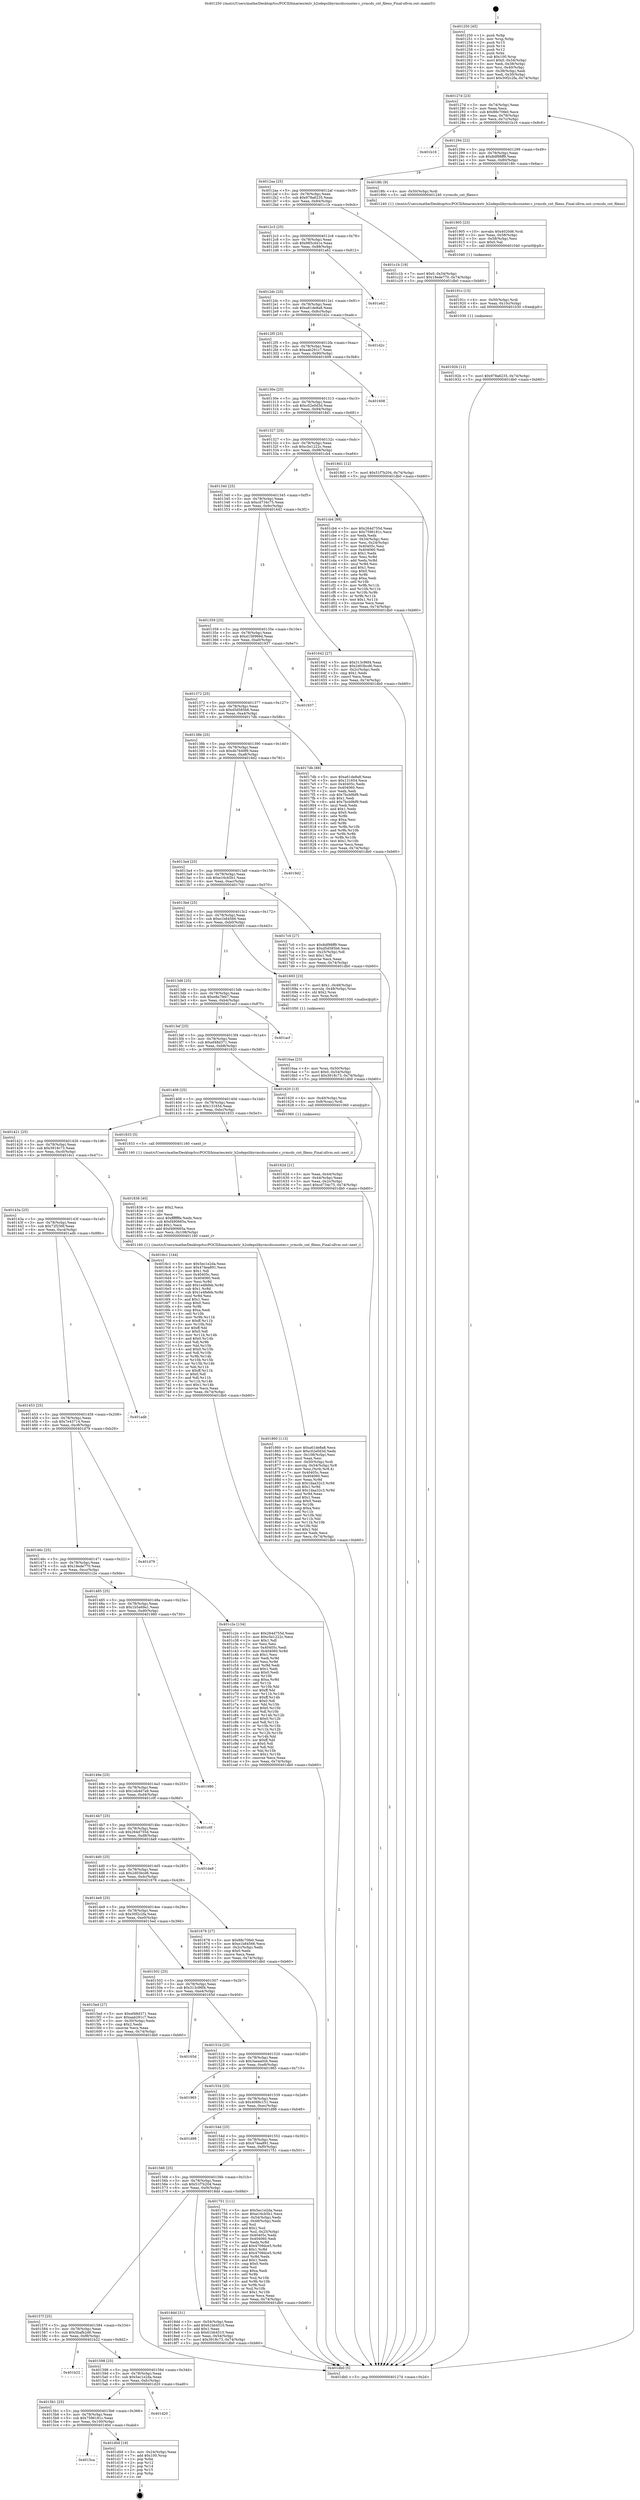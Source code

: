 digraph "0x401250" {
  label = "0x401250 (/mnt/c/Users/mathe/Desktop/tcc/POCII/binaries/extr_h2odepslibyrmcdscounter.c_yrmcds_cnt_fileno_Final-ollvm.out::main(0))"
  labelloc = "t"
  node[shape=record]

  Entry [label="",width=0.3,height=0.3,shape=circle,fillcolor=black,style=filled]
  "0x40127d" [label="{
     0x40127d [23]\l
     | [instrs]\l
     &nbsp;&nbsp;0x40127d \<+3\>: mov -0x74(%rbp),%eax\l
     &nbsp;&nbsp;0x401280 \<+2\>: mov %eax,%ecx\l
     &nbsp;&nbsp;0x401282 \<+6\>: sub $0x88c70fe0,%ecx\l
     &nbsp;&nbsp;0x401288 \<+3\>: mov %eax,-0x78(%rbp)\l
     &nbsp;&nbsp;0x40128b \<+3\>: mov %ecx,-0x7c(%rbp)\l
     &nbsp;&nbsp;0x40128e \<+6\>: je 0000000000401b16 \<main+0x8c6\>\l
  }"]
  "0x401b16" [label="{
     0x401b16\l
  }", style=dashed]
  "0x401294" [label="{
     0x401294 [22]\l
     | [instrs]\l
     &nbsp;&nbsp;0x401294 \<+5\>: jmp 0000000000401299 \<main+0x49\>\l
     &nbsp;&nbsp;0x401299 \<+3\>: mov -0x78(%rbp),%eax\l
     &nbsp;&nbsp;0x40129c \<+5\>: sub $0x8df98ff9,%eax\l
     &nbsp;&nbsp;0x4012a1 \<+3\>: mov %eax,-0x80(%rbp)\l
     &nbsp;&nbsp;0x4012a4 \<+6\>: je 00000000004018fc \<main+0x6ac\>\l
  }"]
  Exit [label="",width=0.3,height=0.3,shape=circle,fillcolor=black,style=filled,peripheries=2]
  "0x4018fc" [label="{
     0x4018fc [9]\l
     | [instrs]\l
     &nbsp;&nbsp;0x4018fc \<+4\>: mov -0x50(%rbp),%rdi\l
     &nbsp;&nbsp;0x401900 \<+5\>: call 0000000000401240 \<yrmcds_cnt_fileno\>\l
     | [calls]\l
     &nbsp;&nbsp;0x401240 \{1\} (/mnt/c/Users/mathe/Desktop/tcc/POCII/binaries/extr_h2odepslibyrmcdscounter.c_yrmcds_cnt_fileno_Final-ollvm.out::yrmcds_cnt_fileno)\l
  }"]
  "0x4012aa" [label="{
     0x4012aa [25]\l
     | [instrs]\l
     &nbsp;&nbsp;0x4012aa \<+5\>: jmp 00000000004012af \<main+0x5f\>\l
     &nbsp;&nbsp;0x4012af \<+3\>: mov -0x78(%rbp),%eax\l
     &nbsp;&nbsp;0x4012b2 \<+5\>: sub $0x978a6235,%eax\l
     &nbsp;&nbsp;0x4012b7 \<+6\>: mov %eax,-0x84(%rbp)\l
     &nbsp;&nbsp;0x4012bd \<+6\>: je 0000000000401c1b \<main+0x9cb\>\l
  }"]
  "0x4015ca" [label="{
     0x4015ca\l
  }", style=dashed]
  "0x401c1b" [label="{
     0x401c1b [19]\l
     | [instrs]\l
     &nbsp;&nbsp;0x401c1b \<+7\>: movl $0x0,-0x34(%rbp)\l
     &nbsp;&nbsp;0x401c22 \<+7\>: movl $0x18ede770,-0x74(%rbp)\l
     &nbsp;&nbsp;0x401c29 \<+5\>: jmp 0000000000401db0 \<main+0xb60\>\l
  }"]
  "0x4012c3" [label="{
     0x4012c3 [25]\l
     | [instrs]\l
     &nbsp;&nbsp;0x4012c3 \<+5\>: jmp 00000000004012c8 \<main+0x78\>\l
     &nbsp;&nbsp;0x4012c8 \<+3\>: mov -0x78(%rbp),%eax\l
     &nbsp;&nbsp;0x4012cb \<+5\>: sub $0x985cd41e,%eax\l
     &nbsp;&nbsp;0x4012d0 \<+6\>: mov %eax,-0x88(%rbp)\l
     &nbsp;&nbsp;0x4012d6 \<+6\>: je 0000000000401a62 \<main+0x812\>\l
  }"]
  "0x401d0d" [label="{
     0x401d0d [19]\l
     | [instrs]\l
     &nbsp;&nbsp;0x401d0d \<+3\>: mov -0x24(%rbp),%eax\l
     &nbsp;&nbsp;0x401d10 \<+7\>: add $0x100,%rsp\l
     &nbsp;&nbsp;0x401d17 \<+1\>: pop %rbx\l
     &nbsp;&nbsp;0x401d18 \<+2\>: pop %r12\l
     &nbsp;&nbsp;0x401d1a \<+2\>: pop %r14\l
     &nbsp;&nbsp;0x401d1c \<+2\>: pop %r15\l
     &nbsp;&nbsp;0x401d1e \<+1\>: pop %rbp\l
     &nbsp;&nbsp;0x401d1f \<+1\>: ret\l
  }"]
  "0x401a62" [label="{
     0x401a62\l
  }", style=dashed]
  "0x4012dc" [label="{
     0x4012dc [25]\l
     | [instrs]\l
     &nbsp;&nbsp;0x4012dc \<+5\>: jmp 00000000004012e1 \<main+0x91\>\l
     &nbsp;&nbsp;0x4012e1 \<+3\>: mov -0x78(%rbp),%eax\l
     &nbsp;&nbsp;0x4012e4 \<+5\>: sub $0xa61de8a8,%eax\l
     &nbsp;&nbsp;0x4012e9 \<+6\>: mov %eax,-0x8c(%rbp)\l
     &nbsp;&nbsp;0x4012ef \<+6\>: je 0000000000401d2c \<main+0xadc\>\l
  }"]
  "0x4015b1" [label="{
     0x4015b1 [25]\l
     | [instrs]\l
     &nbsp;&nbsp;0x4015b1 \<+5\>: jmp 00000000004015b6 \<main+0x366\>\l
     &nbsp;&nbsp;0x4015b6 \<+3\>: mov -0x78(%rbp),%eax\l
     &nbsp;&nbsp;0x4015b9 \<+5\>: sub $0x7596181c,%eax\l
     &nbsp;&nbsp;0x4015be \<+6\>: mov %eax,-0x100(%rbp)\l
     &nbsp;&nbsp;0x4015c4 \<+6\>: je 0000000000401d0d \<main+0xabd\>\l
  }"]
  "0x401d2c" [label="{
     0x401d2c\l
  }", style=dashed]
  "0x4012f5" [label="{
     0x4012f5 [25]\l
     | [instrs]\l
     &nbsp;&nbsp;0x4012f5 \<+5\>: jmp 00000000004012fa \<main+0xaa\>\l
     &nbsp;&nbsp;0x4012fa \<+3\>: mov -0x78(%rbp),%eax\l
     &nbsp;&nbsp;0x4012fd \<+5\>: sub $0xaab291c7,%eax\l
     &nbsp;&nbsp;0x401302 \<+6\>: mov %eax,-0x90(%rbp)\l
     &nbsp;&nbsp;0x401308 \<+6\>: je 0000000000401608 \<main+0x3b8\>\l
  }"]
  "0x401d20" [label="{
     0x401d20\l
  }", style=dashed]
  "0x401608" [label="{
     0x401608\l
  }", style=dashed]
  "0x40130e" [label="{
     0x40130e [25]\l
     | [instrs]\l
     &nbsp;&nbsp;0x40130e \<+5\>: jmp 0000000000401313 \<main+0xc3\>\l
     &nbsp;&nbsp;0x401313 \<+3\>: mov -0x78(%rbp),%eax\l
     &nbsp;&nbsp;0x401316 \<+5\>: sub $0xc02e0d3d,%eax\l
     &nbsp;&nbsp;0x40131b \<+6\>: mov %eax,-0x94(%rbp)\l
     &nbsp;&nbsp;0x401321 \<+6\>: je 00000000004018d1 \<main+0x681\>\l
  }"]
  "0x401598" [label="{
     0x401598 [25]\l
     | [instrs]\l
     &nbsp;&nbsp;0x401598 \<+5\>: jmp 000000000040159d \<main+0x34d\>\l
     &nbsp;&nbsp;0x40159d \<+3\>: mov -0x78(%rbp),%eax\l
     &nbsp;&nbsp;0x4015a0 \<+5\>: sub $0x5ec1e2da,%eax\l
     &nbsp;&nbsp;0x4015a5 \<+6\>: mov %eax,-0xfc(%rbp)\l
     &nbsp;&nbsp;0x4015ab \<+6\>: je 0000000000401d20 \<main+0xad0\>\l
  }"]
  "0x4018d1" [label="{
     0x4018d1 [12]\l
     | [instrs]\l
     &nbsp;&nbsp;0x4018d1 \<+7\>: movl $0x51f7b204,-0x74(%rbp)\l
     &nbsp;&nbsp;0x4018d8 \<+5\>: jmp 0000000000401db0 \<main+0xb60\>\l
  }"]
  "0x401327" [label="{
     0x401327 [25]\l
     | [instrs]\l
     &nbsp;&nbsp;0x401327 \<+5\>: jmp 000000000040132c \<main+0xdc\>\l
     &nbsp;&nbsp;0x40132c \<+3\>: mov -0x78(%rbp),%eax\l
     &nbsp;&nbsp;0x40132f \<+5\>: sub $0xc5e1222c,%eax\l
     &nbsp;&nbsp;0x401334 \<+6\>: mov %eax,-0x98(%rbp)\l
     &nbsp;&nbsp;0x40133a \<+6\>: je 0000000000401cb4 \<main+0xa64\>\l
  }"]
  "0x401b22" [label="{
     0x401b22\l
  }", style=dashed]
  "0x401cb4" [label="{
     0x401cb4 [89]\l
     | [instrs]\l
     &nbsp;&nbsp;0x401cb4 \<+5\>: mov $0x264d755d,%eax\l
     &nbsp;&nbsp;0x401cb9 \<+5\>: mov $0x7596181c,%ecx\l
     &nbsp;&nbsp;0x401cbe \<+2\>: xor %edx,%edx\l
     &nbsp;&nbsp;0x401cc0 \<+3\>: mov -0x34(%rbp),%esi\l
     &nbsp;&nbsp;0x401cc3 \<+3\>: mov %esi,-0x24(%rbp)\l
     &nbsp;&nbsp;0x401cc6 \<+7\>: mov 0x40405c,%esi\l
     &nbsp;&nbsp;0x401ccd \<+7\>: mov 0x404060,%edi\l
     &nbsp;&nbsp;0x401cd4 \<+3\>: sub $0x1,%edx\l
     &nbsp;&nbsp;0x401cd7 \<+3\>: mov %esi,%r8d\l
     &nbsp;&nbsp;0x401cda \<+3\>: add %edx,%r8d\l
     &nbsp;&nbsp;0x401cdd \<+4\>: imul %r8d,%esi\l
     &nbsp;&nbsp;0x401ce1 \<+3\>: and $0x1,%esi\l
     &nbsp;&nbsp;0x401ce4 \<+3\>: cmp $0x0,%esi\l
     &nbsp;&nbsp;0x401ce7 \<+4\>: sete %r9b\l
     &nbsp;&nbsp;0x401ceb \<+3\>: cmp $0xa,%edi\l
     &nbsp;&nbsp;0x401cee \<+4\>: setl %r10b\l
     &nbsp;&nbsp;0x401cf2 \<+3\>: mov %r9b,%r11b\l
     &nbsp;&nbsp;0x401cf5 \<+3\>: and %r10b,%r11b\l
     &nbsp;&nbsp;0x401cf8 \<+3\>: xor %r10b,%r9b\l
     &nbsp;&nbsp;0x401cfb \<+3\>: or %r9b,%r11b\l
     &nbsp;&nbsp;0x401cfe \<+4\>: test $0x1,%r11b\l
     &nbsp;&nbsp;0x401d02 \<+3\>: cmovne %ecx,%eax\l
     &nbsp;&nbsp;0x401d05 \<+3\>: mov %eax,-0x74(%rbp)\l
     &nbsp;&nbsp;0x401d08 \<+5\>: jmp 0000000000401db0 \<main+0xb60\>\l
  }"]
  "0x401340" [label="{
     0x401340 [25]\l
     | [instrs]\l
     &nbsp;&nbsp;0x401340 \<+5\>: jmp 0000000000401345 \<main+0xf5\>\l
     &nbsp;&nbsp;0x401345 \<+3\>: mov -0x78(%rbp),%eax\l
     &nbsp;&nbsp;0x401348 \<+5\>: sub $0xcd734c75,%eax\l
     &nbsp;&nbsp;0x40134d \<+6\>: mov %eax,-0x9c(%rbp)\l
     &nbsp;&nbsp;0x401353 \<+6\>: je 0000000000401642 \<main+0x3f2\>\l
  }"]
  "0x40192b" [label="{
     0x40192b [12]\l
     | [instrs]\l
     &nbsp;&nbsp;0x40192b \<+7\>: movl $0x978a6235,-0x74(%rbp)\l
     &nbsp;&nbsp;0x401932 \<+5\>: jmp 0000000000401db0 \<main+0xb60\>\l
  }"]
  "0x401642" [label="{
     0x401642 [27]\l
     | [instrs]\l
     &nbsp;&nbsp;0x401642 \<+5\>: mov $0x313c96f4,%eax\l
     &nbsp;&nbsp;0x401647 \<+5\>: mov $0x2d03bcd6,%ecx\l
     &nbsp;&nbsp;0x40164c \<+3\>: mov -0x2c(%rbp),%edx\l
     &nbsp;&nbsp;0x40164f \<+3\>: cmp $0x1,%edx\l
     &nbsp;&nbsp;0x401652 \<+3\>: cmovl %ecx,%eax\l
     &nbsp;&nbsp;0x401655 \<+3\>: mov %eax,-0x74(%rbp)\l
     &nbsp;&nbsp;0x401658 \<+5\>: jmp 0000000000401db0 \<main+0xb60\>\l
  }"]
  "0x401359" [label="{
     0x401359 [25]\l
     | [instrs]\l
     &nbsp;&nbsp;0x401359 \<+5\>: jmp 000000000040135e \<main+0x10e\>\l
     &nbsp;&nbsp;0x40135e \<+3\>: mov -0x78(%rbp),%eax\l
     &nbsp;&nbsp;0x401361 \<+5\>: sub $0xd156966d,%eax\l
     &nbsp;&nbsp;0x401366 \<+6\>: mov %eax,-0xa0(%rbp)\l
     &nbsp;&nbsp;0x40136c \<+6\>: je 0000000000401937 \<main+0x6e7\>\l
  }"]
  "0x40191c" [label="{
     0x40191c [15]\l
     | [instrs]\l
     &nbsp;&nbsp;0x40191c \<+4\>: mov -0x50(%rbp),%rdi\l
     &nbsp;&nbsp;0x401920 \<+6\>: mov %eax,-0x10c(%rbp)\l
     &nbsp;&nbsp;0x401926 \<+5\>: call 0000000000401030 \<free@plt\>\l
     | [calls]\l
     &nbsp;&nbsp;0x401030 \{1\} (unknown)\l
  }"]
  "0x401937" [label="{
     0x401937\l
  }", style=dashed]
  "0x401372" [label="{
     0x401372 [25]\l
     | [instrs]\l
     &nbsp;&nbsp;0x401372 \<+5\>: jmp 0000000000401377 \<main+0x127\>\l
     &nbsp;&nbsp;0x401377 \<+3\>: mov -0x78(%rbp),%eax\l
     &nbsp;&nbsp;0x40137a \<+5\>: sub $0xd5d585b6,%eax\l
     &nbsp;&nbsp;0x40137f \<+6\>: mov %eax,-0xa4(%rbp)\l
     &nbsp;&nbsp;0x401385 \<+6\>: je 00000000004017db \<main+0x58b\>\l
  }"]
  "0x401905" [label="{
     0x401905 [23]\l
     | [instrs]\l
     &nbsp;&nbsp;0x401905 \<+10\>: movabs $0x4020d6,%rdi\l
     &nbsp;&nbsp;0x40190f \<+3\>: mov %eax,-0x58(%rbp)\l
     &nbsp;&nbsp;0x401912 \<+3\>: mov -0x58(%rbp),%esi\l
     &nbsp;&nbsp;0x401915 \<+2\>: mov $0x0,%al\l
     &nbsp;&nbsp;0x401917 \<+5\>: call 0000000000401040 \<printf@plt\>\l
     | [calls]\l
     &nbsp;&nbsp;0x401040 \{1\} (unknown)\l
  }"]
  "0x4017db" [label="{
     0x4017db [88]\l
     | [instrs]\l
     &nbsp;&nbsp;0x4017db \<+5\>: mov $0xa61de8a8,%eax\l
     &nbsp;&nbsp;0x4017e0 \<+5\>: mov $0x131654,%ecx\l
     &nbsp;&nbsp;0x4017e5 \<+7\>: mov 0x40405c,%edx\l
     &nbsp;&nbsp;0x4017ec \<+7\>: mov 0x404060,%esi\l
     &nbsp;&nbsp;0x4017f3 \<+2\>: mov %edx,%edi\l
     &nbsp;&nbsp;0x4017f5 \<+6\>: sub $0x7bcb9bf9,%edi\l
     &nbsp;&nbsp;0x4017fb \<+3\>: sub $0x1,%edi\l
     &nbsp;&nbsp;0x4017fe \<+6\>: add $0x7bcb9bf9,%edi\l
     &nbsp;&nbsp;0x401804 \<+3\>: imul %edi,%edx\l
     &nbsp;&nbsp;0x401807 \<+3\>: and $0x1,%edx\l
     &nbsp;&nbsp;0x40180a \<+3\>: cmp $0x0,%edx\l
     &nbsp;&nbsp;0x40180d \<+4\>: sete %r8b\l
     &nbsp;&nbsp;0x401811 \<+3\>: cmp $0xa,%esi\l
     &nbsp;&nbsp;0x401814 \<+4\>: setl %r9b\l
     &nbsp;&nbsp;0x401818 \<+3\>: mov %r8b,%r10b\l
     &nbsp;&nbsp;0x40181b \<+3\>: and %r9b,%r10b\l
     &nbsp;&nbsp;0x40181e \<+3\>: xor %r9b,%r8b\l
     &nbsp;&nbsp;0x401821 \<+3\>: or %r8b,%r10b\l
     &nbsp;&nbsp;0x401824 \<+4\>: test $0x1,%r10b\l
     &nbsp;&nbsp;0x401828 \<+3\>: cmovne %ecx,%eax\l
     &nbsp;&nbsp;0x40182b \<+3\>: mov %eax,-0x74(%rbp)\l
     &nbsp;&nbsp;0x40182e \<+5\>: jmp 0000000000401db0 \<main+0xb60\>\l
  }"]
  "0x40138b" [label="{
     0x40138b [25]\l
     | [instrs]\l
     &nbsp;&nbsp;0x40138b \<+5\>: jmp 0000000000401390 \<main+0x140\>\l
     &nbsp;&nbsp;0x401390 \<+3\>: mov -0x78(%rbp),%eax\l
     &nbsp;&nbsp;0x401393 \<+5\>: sub $0xdb7649f9,%eax\l
     &nbsp;&nbsp;0x401398 \<+6\>: mov %eax,-0xa8(%rbp)\l
     &nbsp;&nbsp;0x40139e \<+6\>: je 00000000004019d2 \<main+0x782\>\l
  }"]
  "0x40157f" [label="{
     0x40157f [25]\l
     | [instrs]\l
     &nbsp;&nbsp;0x40157f \<+5\>: jmp 0000000000401584 \<main+0x334\>\l
     &nbsp;&nbsp;0x401584 \<+3\>: mov -0x78(%rbp),%eax\l
     &nbsp;&nbsp;0x401587 \<+5\>: sub $0x5bafb2d6,%eax\l
     &nbsp;&nbsp;0x40158c \<+6\>: mov %eax,-0xf8(%rbp)\l
     &nbsp;&nbsp;0x401592 \<+6\>: je 0000000000401b22 \<main+0x8d2\>\l
  }"]
  "0x4019d2" [label="{
     0x4019d2\l
  }", style=dashed]
  "0x4013a4" [label="{
     0x4013a4 [25]\l
     | [instrs]\l
     &nbsp;&nbsp;0x4013a4 \<+5\>: jmp 00000000004013a9 \<main+0x159\>\l
     &nbsp;&nbsp;0x4013a9 \<+3\>: mov -0x78(%rbp),%eax\l
     &nbsp;&nbsp;0x4013ac \<+5\>: sub $0xe16cb5b1,%eax\l
     &nbsp;&nbsp;0x4013b1 \<+6\>: mov %eax,-0xac(%rbp)\l
     &nbsp;&nbsp;0x4013b7 \<+6\>: je 00000000004017c0 \<main+0x570\>\l
  }"]
  "0x4018dd" [label="{
     0x4018dd [31]\l
     | [instrs]\l
     &nbsp;&nbsp;0x4018dd \<+3\>: mov -0x54(%rbp),%eax\l
     &nbsp;&nbsp;0x4018e0 \<+5\>: add $0x61bb4510,%eax\l
     &nbsp;&nbsp;0x4018e5 \<+3\>: add $0x1,%eax\l
     &nbsp;&nbsp;0x4018e8 \<+5\>: sub $0x61bb4510,%eax\l
     &nbsp;&nbsp;0x4018ed \<+3\>: mov %eax,-0x54(%rbp)\l
     &nbsp;&nbsp;0x4018f0 \<+7\>: movl $0x3918c73,-0x74(%rbp)\l
     &nbsp;&nbsp;0x4018f7 \<+5\>: jmp 0000000000401db0 \<main+0xb60\>\l
  }"]
  "0x4017c0" [label="{
     0x4017c0 [27]\l
     | [instrs]\l
     &nbsp;&nbsp;0x4017c0 \<+5\>: mov $0x8df98ff9,%eax\l
     &nbsp;&nbsp;0x4017c5 \<+5\>: mov $0xd5d585b6,%ecx\l
     &nbsp;&nbsp;0x4017ca \<+3\>: mov -0x25(%rbp),%dl\l
     &nbsp;&nbsp;0x4017cd \<+3\>: test $0x1,%dl\l
     &nbsp;&nbsp;0x4017d0 \<+3\>: cmovne %ecx,%eax\l
     &nbsp;&nbsp;0x4017d3 \<+3\>: mov %eax,-0x74(%rbp)\l
     &nbsp;&nbsp;0x4017d6 \<+5\>: jmp 0000000000401db0 \<main+0xb60\>\l
  }"]
  "0x4013bd" [label="{
     0x4013bd [25]\l
     | [instrs]\l
     &nbsp;&nbsp;0x4013bd \<+5\>: jmp 00000000004013c2 \<main+0x172\>\l
     &nbsp;&nbsp;0x4013c2 \<+3\>: mov -0x78(%rbp),%eax\l
     &nbsp;&nbsp;0x4013c5 \<+5\>: sub $0xe1b84566,%eax\l
     &nbsp;&nbsp;0x4013ca \<+6\>: mov %eax,-0xb0(%rbp)\l
     &nbsp;&nbsp;0x4013d0 \<+6\>: je 0000000000401693 \<main+0x443\>\l
  }"]
  "0x401860" [label="{
     0x401860 [113]\l
     | [instrs]\l
     &nbsp;&nbsp;0x401860 \<+5\>: mov $0xa61de8a8,%ecx\l
     &nbsp;&nbsp;0x401865 \<+5\>: mov $0xc02e0d3d,%edx\l
     &nbsp;&nbsp;0x40186a \<+6\>: mov -0x108(%rbp),%esi\l
     &nbsp;&nbsp;0x401870 \<+3\>: imul %eax,%esi\l
     &nbsp;&nbsp;0x401873 \<+4\>: mov -0x50(%rbp),%rdi\l
     &nbsp;&nbsp;0x401877 \<+4\>: movslq -0x54(%rbp),%r8\l
     &nbsp;&nbsp;0x40187b \<+4\>: mov %esi,(%rdi,%r8,4)\l
     &nbsp;&nbsp;0x40187f \<+7\>: mov 0x40405c,%eax\l
     &nbsp;&nbsp;0x401886 \<+7\>: mov 0x404060,%esi\l
     &nbsp;&nbsp;0x40188d \<+3\>: mov %eax,%r9d\l
     &nbsp;&nbsp;0x401890 \<+7\>: sub $0x1daa32c3,%r9d\l
     &nbsp;&nbsp;0x401897 \<+4\>: sub $0x1,%r9d\l
     &nbsp;&nbsp;0x40189b \<+7\>: add $0x1daa32c3,%r9d\l
     &nbsp;&nbsp;0x4018a2 \<+4\>: imul %r9d,%eax\l
     &nbsp;&nbsp;0x4018a6 \<+3\>: and $0x1,%eax\l
     &nbsp;&nbsp;0x4018a9 \<+3\>: cmp $0x0,%eax\l
     &nbsp;&nbsp;0x4018ac \<+4\>: sete %r10b\l
     &nbsp;&nbsp;0x4018b0 \<+3\>: cmp $0xa,%esi\l
     &nbsp;&nbsp;0x4018b3 \<+4\>: setl %r11b\l
     &nbsp;&nbsp;0x4018b7 \<+3\>: mov %r10b,%bl\l
     &nbsp;&nbsp;0x4018ba \<+3\>: and %r11b,%bl\l
     &nbsp;&nbsp;0x4018bd \<+3\>: xor %r11b,%r10b\l
     &nbsp;&nbsp;0x4018c0 \<+3\>: or %r10b,%bl\l
     &nbsp;&nbsp;0x4018c3 \<+3\>: test $0x1,%bl\l
     &nbsp;&nbsp;0x4018c6 \<+3\>: cmovne %edx,%ecx\l
     &nbsp;&nbsp;0x4018c9 \<+3\>: mov %ecx,-0x74(%rbp)\l
     &nbsp;&nbsp;0x4018cc \<+5\>: jmp 0000000000401db0 \<main+0xb60\>\l
  }"]
  "0x401693" [label="{
     0x401693 [23]\l
     | [instrs]\l
     &nbsp;&nbsp;0x401693 \<+7\>: movl $0x1,-0x48(%rbp)\l
     &nbsp;&nbsp;0x40169a \<+4\>: movslq -0x48(%rbp),%rax\l
     &nbsp;&nbsp;0x40169e \<+4\>: shl $0x2,%rax\l
     &nbsp;&nbsp;0x4016a2 \<+3\>: mov %rax,%rdi\l
     &nbsp;&nbsp;0x4016a5 \<+5\>: call 0000000000401050 \<malloc@plt\>\l
     | [calls]\l
     &nbsp;&nbsp;0x401050 \{1\} (unknown)\l
  }"]
  "0x4013d6" [label="{
     0x4013d6 [25]\l
     | [instrs]\l
     &nbsp;&nbsp;0x4013d6 \<+5\>: jmp 00000000004013db \<main+0x18b\>\l
     &nbsp;&nbsp;0x4013db \<+3\>: mov -0x78(%rbp),%eax\l
     &nbsp;&nbsp;0x4013de \<+5\>: sub $0xe8a7feb7,%eax\l
     &nbsp;&nbsp;0x4013e3 \<+6\>: mov %eax,-0xb4(%rbp)\l
     &nbsp;&nbsp;0x4013e9 \<+6\>: je 0000000000401acf \<main+0x87f\>\l
  }"]
  "0x401838" [label="{
     0x401838 [40]\l
     | [instrs]\l
     &nbsp;&nbsp;0x401838 \<+5\>: mov $0x2,%ecx\l
     &nbsp;&nbsp;0x40183d \<+1\>: cltd\l
     &nbsp;&nbsp;0x40183e \<+2\>: idiv %ecx\l
     &nbsp;&nbsp;0x401840 \<+6\>: imul $0xfffffffe,%edx,%ecx\l
     &nbsp;&nbsp;0x401846 \<+6\>: sub $0xf490665a,%ecx\l
     &nbsp;&nbsp;0x40184c \<+3\>: add $0x1,%ecx\l
     &nbsp;&nbsp;0x40184f \<+6\>: add $0xf490665a,%ecx\l
     &nbsp;&nbsp;0x401855 \<+6\>: mov %ecx,-0x108(%rbp)\l
     &nbsp;&nbsp;0x40185b \<+5\>: call 0000000000401160 \<next_i\>\l
     | [calls]\l
     &nbsp;&nbsp;0x401160 \{1\} (/mnt/c/Users/mathe/Desktop/tcc/POCII/binaries/extr_h2odepslibyrmcdscounter.c_yrmcds_cnt_fileno_Final-ollvm.out::next_i)\l
  }"]
  "0x401acf" [label="{
     0x401acf\l
  }", style=dashed]
  "0x4013ef" [label="{
     0x4013ef [25]\l
     | [instrs]\l
     &nbsp;&nbsp;0x4013ef \<+5\>: jmp 00000000004013f4 \<main+0x1a4\>\l
     &nbsp;&nbsp;0x4013f4 \<+3\>: mov -0x78(%rbp),%eax\l
     &nbsp;&nbsp;0x4013f7 \<+5\>: sub $0xef48d371,%eax\l
     &nbsp;&nbsp;0x4013fc \<+6\>: mov %eax,-0xb8(%rbp)\l
     &nbsp;&nbsp;0x401402 \<+6\>: je 0000000000401620 \<main+0x3d0\>\l
  }"]
  "0x401566" [label="{
     0x401566 [25]\l
     | [instrs]\l
     &nbsp;&nbsp;0x401566 \<+5\>: jmp 000000000040156b \<main+0x31b\>\l
     &nbsp;&nbsp;0x40156b \<+3\>: mov -0x78(%rbp),%eax\l
     &nbsp;&nbsp;0x40156e \<+5\>: sub $0x51f7b204,%eax\l
     &nbsp;&nbsp;0x401573 \<+6\>: mov %eax,-0xf4(%rbp)\l
     &nbsp;&nbsp;0x401579 \<+6\>: je 00000000004018dd \<main+0x68d\>\l
  }"]
  "0x401620" [label="{
     0x401620 [13]\l
     | [instrs]\l
     &nbsp;&nbsp;0x401620 \<+4\>: mov -0x40(%rbp),%rax\l
     &nbsp;&nbsp;0x401624 \<+4\>: mov 0x8(%rax),%rdi\l
     &nbsp;&nbsp;0x401628 \<+5\>: call 0000000000401060 \<atoi@plt\>\l
     | [calls]\l
     &nbsp;&nbsp;0x401060 \{1\} (unknown)\l
  }"]
  "0x401408" [label="{
     0x401408 [25]\l
     | [instrs]\l
     &nbsp;&nbsp;0x401408 \<+5\>: jmp 000000000040140d \<main+0x1bd\>\l
     &nbsp;&nbsp;0x40140d \<+3\>: mov -0x78(%rbp),%eax\l
     &nbsp;&nbsp;0x401410 \<+5\>: sub $0x131654,%eax\l
     &nbsp;&nbsp;0x401415 \<+6\>: mov %eax,-0xbc(%rbp)\l
     &nbsp;&nbsp;0x40141b \<+6\>: je 0000000000401833 \<main+0x5e3\>\l
  }"]
  "0x401751" [label="{
     0x401751 [111]\l
     | [instrs]\l
     &nbsp;&nbsp;0x401751 \<+5\>: mov $0x5ec1e2da,%eax\l
     &nbsp;&nbsp;0x401756 \<+5\>: mov $0xe16cb5b1,%ecx\l
     &nbsp;&nbsp;0x40175b \<+3\>: mov -0x54(%rbp),%edx\l
     &nbsp;&nbsp;0x40175e \<+3\>: cmp -0x48(%rbp),%edx\l
     &nbsp;&nbsp;0x401761 \<+4\>: setl %sil\l
     &nbsp;&nbsp;0x401765 \<+4\>: and $0x1,%sil\l
     &nbsp;&nbsp;0x401769 \<+4\>: mov %sil,-0x25(%rbp)\l
     &nbsp;&nbsp;0x40176d \<+7\>: mov 0x40405c,%edx\l
     &nbsp;&nbsp;0x401774 \<+7\>: mov 0x404060,%edi\l
     &nbsp;&nbsp;0x40177b \<+3\>: mov %edx,%r8d\l
     &nbsp;&nbsp;0x40177e \<+7\>: add $0x4709dce5,%r8d\l
     &nbsp;&nbsp;0x401785 \<+4\>: sub $0x1,%r8d\l
     &nbsp;&nbsp;0x401789 \<+7\>: sub $0x4709dce5,%r8d\l
     &nbsp;&nbsp;0x401790 \<+4\>: imul %r8d,%edx\l
     &nbsp;&nbsp;0x401794 \<+3\>: and $0x1,%edx\l
     &nbsp;&nbsp;0x401797 \<+3\>: cmp $0x0,%edx\l
     &nbsp;&nbsp;0x40179a \<+4\>: sete %sil\l
     &nbsp;&nbsp;0x40179e \<+3\>: cmp $0xa,%edi\l
     &nbsp;&nbsp;0x4017a1 \<+4\>: setl %r9b\l
     &nbsp;&nbsp;0x4017a5 \<+3\>: mov %sil,%r10b\l
     &nbsp;&nbsp;0x4017a8 \<+3\>: and %r9b,%r10b\l
     &nbsp;&nbsp;0x4017ab \<+3\>: xor %r9b,%sil\l
     &nbsp;&nbsp;0x4017ae \<+3\>: or %sil,%r10b\l
     &nbsp;&nbsp;0x4017b1 \<+4\>: test $0x1,%r10b\l
     &nbsp;&nbsp;0x4017b5 \<+3\>: cmovne %ecx,%eax\l
     &nbsp;&nbsp;0x4017b8 \<+3\>: mov %eax,-0x74(%rbp)\l
     &nbsp;&nbsp;0x4017bb \<+5\>: jmp 0000000000401db0 \<main+0xb60\>\l
  }"]
  "0x401833" [label="{
     0x401833 [5]\l
     | [instrs]\l
     &nbsp;&nbsp;0x401833 \<+5\>: call 0000000000401160 \<next_i\>\l
     | [calls]\l
     &nbsp;&nbsp;0x401160 \{1\} (/mnt/c/Users/mathe/Desktop/tcc/POCII/binaries/extr_h2odepslibyrmcdscounter.c_yrmcds_cnt_fileno_Final-ollvm.out::next_i)\l
  }"]
  "0x401421" [label="{
     0x401421 [25]\l
     | [instrs]\l
     &nbsp;&nbsp;0x401421 \<+5\>: jmp 0000000000401426 \<main+0x1d6\>\l
     &nbsp;&nbsp;0x401426 \<+3\>: mov -0x78(%rbp),%eax\l
     &nbsp;&nbsp;0x401429 \<+5\>: sub $0x3918c73,%eax\l
     &nbsp;&nbsp;0x40142e \<+6\>: mov %eax,-0xc0(%rbp)\l
     &nbsp;&nbsp;0x401434 \<+6\>: je 00000000004016c1 \<main+0x471\>\l
  }"]
  "0x40154d" [label="{
     0x40154d [25]\l
     | [instrs]\l
     &nbsp;&nbsp;0x40154d \<+5\>: jmp 0000000000401552 \<main+0x302\>\l
     &nbsp;&nbsp;0x401552 \<+3\>: mov -0x78(%rbp),%eax\l
     &nbsp;&nbsp;0x401555 \<+5\>: sub $0x474ea891,%eax\l
     &nbsp;&nbsp;0x40155a \<+6\>: mov %eax,-0xf0(%rbp)\l
     &nbsp;&nbsp;0x401560 \<+6\>: je 0000000000401751 \<main+0x501\>\l
  }"]
  "0x4016c1" [label="{
     0x4016c1 [144]\l
     | [instrs]\l
     &nbsp;&nbsp;0x4016c1 \<+5\>: mov $0x5ec1e2da,%eax\l
     &nbsp;&nbsp;0x4016c6 \<+5\>: mov $0x474ea891,%ecx\l
     &nbsp;&nbsp;0x4016cb \<+2\>: mov $0x1,%dl\l
     &nbsp;&nbsp;0x4016cd \<+7\>: mov 0x40405c,%esi\l
     &nbsp;&nbsp;0x4016d4 \<+7\>: mov 0x404060,%edi\l
     &nbsp;&nbsp;0x4016db \<+3\>: mov %esi,%r8d\l
     &nbsp;&nbsp;0x4016de \<+7\>: add $0x1e4fefeb,%r8d\l
     &nbsp;&nbsp;0x4016e5 \<+4\>: sub $0x1,%r8d\l
     &nbsp;&nbsp;0x4016e9 \<+7\>: sub $0x1e4fefeb,%r8d\l
     &nbsp;&nbsp;0x4016f0 \<+4\>: imul %r8d,%esi\l
     &nbsp;&nbsp;0x4016f4 \<+3\>: and $0x1,%esi\l
     &nbsp;&nbsp;0x4016f7 \<+3\>: cmp $0x0,%esi\l
     &nbsp;&nbsp;0x4016fa \<+4\>: sete %r9b\l
     &nbsp;&nbsp;0x4016fe \<+3\>: cmp $0xa,%edi\l
     &nbsp;&nbsp;0x401701 \<+4\>: setl %r10b\l
     &nbsp;&nbsp;0x401705 \<+3\>: mov %r9b,%r11b\l
     &nbsp;&nbsp;0x401708 \<+4\>: xor $0xff,%r11b\l
     &nbsp;&nbsp;0x40170c \<+3\>: mov %r10b,%bl\l
     &nbsp;&nbsp;0x40170f \<+3\>: xor $0xff,%bl\l
     &nbsp;&nbsp;0x401712 \<+3\>: xor $0x0,%dl\l
     &nbsp;&nbsp;0x401715 \<+3\>: mov %r11b,%r14b\l
     &nbsp;&nbsp;0x401718 \<+4\>: and $0x0,%r14b\l
     &nbsp;&nbsp;0x40171c \<+3\>: and %dl,%r9b\l
     &nbsp;&nbsp;0x40171f \<+3\>: mov %bl,%r15b\l
     &nbsp;&nbsp;0x401722 \<+4\>: and $0x0,%r15b\l
     &nbsp;&nbsp;0x401726 \<+3\>: and %dl,%r10b\l
     &nbsp;&nbsp;0x401729 \<+3\>: or %r9b,%r14b\l
     &nbsp;&nbsp;0x40172c \<+3\>: or %r10b,%r15b\l
     &nbsp;&nbsp;0x40172f \<+3\>: xor %r15b,%r14b\l
     &nbsp;&nbsp;0x401732 \<+3\>: or %bl,%r11b\l
     &nbsp;&nbsp;0x401735 \<+4\>: xor $0xff,%r11b\l
     &nbsp;&nbsp;0x401739 \<+3\>: or $0x0,%dl\l
     &nbsp;&nbsp;0x40173c \<+3\>: and %dl,%r11b\l
     &nbsp;&nbsp;0x40173f \<+3\>: or %r11b,%r14b\l
     &nbsp;&nbsp;0x401742 \<+4\>: test $0x1,%r14b\l
     &nbsp;&nbsp;0x401746 \<+3\>: cmovne %ecx,%eax\l
     &nbsp;&nbsp;0x401749 \<+3\>: mov %eax,-0x74(%rbp)\l
     &nbsp;&nbsp;0x40174c \<+5\>: jmp 0000000000401db0 \<main+0xb60\>\l
  }"]
  "0x40143a" [label="{
     0x40143a [25]\l
     | [instrs]\l
     &nbsp;&nbsp;0x40143a \<+5\>: jmp 000000000040143f \<main+0x1ef\>\l
     &nbsp;&nbsp;0x40143f \<+3\>: mov -0x78(%rbp),%eax\l
     &nbsp;&nbsp;0x401442 \<+5\>: sub $0x72f256f,%eax\l
     &nbsp;&nbsp;0x401447 \<+6\>: mov %eax,-0xc4(%rbp)\l
     &nbsp;&nbsp;0x40144d \<+6\>: je 0000000000401adb \<main+0x88b\>\l
  }"]
  "0x401d98" [label="{
     0x401d98\l
  }", style=dashed]
  "0x401adb" [label="{
     0x401adb\l
  }", style=dashed]
  "0x401453" [label="{
     0x401453 [25]\l
     | [instrs]\l
     &nbsp;&nbsp;0x401453 \<+5\>: jmp 0000000000401458 \<main+0x208\>\l
     &nbsp;&nbsp;0x401458 \<+3\>: mov -0x78(%rbp),%eax\l
     &nbsp;&nbsp;0x40145b \<+5\>: sub $0x7e43714,%eax\l
     &nbsp;&nbsp;0x401460 \<+6\>: mov %eax,-0xc8(%rbp)\l
     &nbsp;&nbsp;0x401466 \<+6\>: je 0000000000401d79 \<main+0xb29\>\l
  }"]
  "0x401534" [label="{
     0x401534 [25]\l
     | [instrs]\l
     &nbsp;&nbsp;0x401534 \<+5\>: jmp 0000000000401539 \<main+0x2e9\>\l
     &nbsp;&nbsp;0x401539 \<+3\>: mov -0x78(%rbp),%eax\l
     &nbsp;&nbsp;0x40153c \<+5\>: sub $0x4068c151,%eax\l
     &nbsp;&nbsp;0x401541 \<+6\>: mov %eax,-0xec(%rbp)\l
     &nbsp;&nbsp;0x401547 \<+6\>: je 0000000000401d98 \<main+0xb48\>\l
  }"]
  "0x401d79" [label="{
     0x401d79\l
  }", style=dashed]
  "0x40146c" [label="{
     0x40146c [25]\l
     | [instrs]\l
     &nbsp;&nbsp;0x40146c \<+5\>: jmp 0000000000401471 \<main+0x221\>\l
     &nbsp;&nbsp;0x401471 \<+3\>: mov -0x78(%rbp),%eax\l
     &nbsp;&nbsp;0x401474 \<+5\>: sub $0x18ede770,%eax\l
     &nbsp;&nbsp;0x401479 \<+6\>: mov %eax,-0xcc(%rbp)\l
     &nbsp;&nbsp;0x40147f \<+6\>: je 0000000000401c2e \<main+0x9de\>\l
  }"]
  "0x401965" [label="{
     0x401965\l
  }", style=dashed]
  "0x401c2e" [label="{
     0x401c2e [134]\l
     | [instrs]\l
     &nbsp;&nbsp;0x401c2e \<+5\>: mov $0x264d755d,%eax\l
     &nbsp;&nbsp;0x401c33 \<+5\>: mov $0xc5e1222c,%ecx\l
     &nbsp;&nbsp;0x401c38 \<+2\>: mov $0x1,%dl\l
     &nbsp;&nbsp;0x401c3a \<+2\>: xor %esi,%esi\l
     &nbsp;&nbsp;0x401c3c \<+7\>: mov 0x40405c,%edi\l
     &nbsp;&nbsp;0x401c43 \<+8\>: mov 0x404060,%r8d\l
     &nbsp;&nbsp;0x401c4b \<+3\>: sub $0x1,%esi\l
     &nbsp;&nbsp;0x401c4e \<+3\>: mov %edi,%r9d\l
     &nbsp;&nbsp;0x401c51 \<+3\>: add %esi,%r9d\l
     &nbsp;&nbsp;0x401c54 \<+4\>: imul %r9d,%edi\l
     &nbsp;&nbsp;0x401c58 \<+3\>: and $0x1,%edi\l
     &nbsp;&nbsp;0x401c5b \<+3\>: cmp $0x0,%edi\l
     &nbsp;&nbsp;0x401c5e \<+4\>: sete %r10b\l
     &nbsp;&nbsp;0x401c62 \<+4\>: cmp $0xa,%r8d\l
     &nbsp;&nbsp;0x401c66 \<+4\>: setl %r11b\l
     &nbsp;&nbsp;0x401c6a \<+3\>: mov %r10b,%bl\l
     &nbsp;&nbsp;0x401c6d \<+3\>: xor $0xff,%bl\l
     &nbsp;&nbsp;0x401c70 \<+3\>: mov %r11b,%r14b\l
     &nbsp;&nbsp;0x401c73 \<+4\>: xor $0xff,%r14b\l
     &nbsp;&nbsp;0x401c77 \<+3\>: xor $0x0,%dl\l
     &nbsp;&nbsp;0x401c7a \<+3\>: mov %bl,%r15b\l
     &nbsp;&nbsp;0x401c7d \<+4\>: and $0x0,%r15b\l
     &nbsp;&nbsp;0x401c81 \<+3\>: and %dl,%r10b\l
     &nbsp;&nbsp;0x401c84 \<+3\>: mov %r14b,%r12b\l
     &nbsp;&nbsp;0x401c87 \<+4\>: and $0x0,%r12b\l
     &nbsp;&nbsp;0x401c8b \<+3\>: and %dl,%r11b\l
     &nbsp;&nbsp;0x401c8e \<+3\>: or %r10b,%r15b\l
     &nbsp;&nbsp;0x401c91 \<+3\>: or %r11b,%r12b\l
     &nbsp;&nbsp;0x401c94 \<+3\>: xor %r12b,%r15b\l
     &nbsp;&nbsp;0x401c97 \<+3\>: or %r14b,%bl\l
     &nbsp;&nbsp;0x401c9a \<+3\>: xor $0xff,%bl\l
     &nbsp;&nbsp;0x401c9d \<+3\>: or $0x0,%dl\l
     &nbsp;&nbsp;0x401ca0 \<+2\>: and %dl,%bl\l
     &nbsp;&nbsp;0x401ca2 \<+3\>: or %bl,%r15b\l
     &nbsp;&nbsp;0x401ca5 \<+4\>: test $0x1,%r15b\l
     &nbsp;&nbsp;0x401ca9 \<+3\>: cmovne %ecx,%eax\l
     &nbsp;&nbsp;0x401cac \<+3\>: mov %eax,-0x74(%rbp)\l
     &nbsp;&nbsp;0x401caf \<+5\>: jmp 0000000000401db0 \<main+0xb60\>\l
  }"]
  "0x401485" [label="{
     0x401485 [25]\l
     | [instrs]\l
     &nbsp;&nbsp;0x401485 \<+5\>: jmp 000000000040148a \<main+0x23a\>\l
     &nbsp;&nbsp;0x40148a \<+3\>: mov -0x78(%rbp),%eax\l
     &nbsp;&nbsp;0x40148d \<+5\>: sub $0x1b5a69a1,%eax\l
     &nbsp;&nbsp;0x401492 \<+6\>: mov %eax,-0xd0(%rbp)\l
     &nbsp;&nbsp;0x401498 \<+6\>: je 0000000000401980 \<main+0x730\>\l
  }"]
  "0x40151b" [label="{
     0x40151b [25]\l
     | [instrs]\l
     &nbsp;&nbsp;0x40151b \<+5\>: jmp 0000000000401520 \<main+0x2d0\>\l
     &nbsp;&nbsp;0x401520 \<+3\>: mov -0x78(%rbp),%eax\l
     &nbsp;&nbsp;0x401523 \<+5\>: sub $0x3aeaa0cb,%eax\l
     &nbsp;&nbsp;0x401528 \<+6\>: mov %eax,-0xe8(%rbp)\l
     &nbsp;&nbsp;0x40152e \<+6\>: je 0000000000401965 \<main+0x715\>\l
  }"]
  "0x401980" [label="{
     0x401980\l
  }", style=dashed]
  "0x40149e" [label="{
     0x40149e [25]\l
     | [instrs]\l
     &nbsp;&nbsp;0x40149e \<+5\>: jmp 00000000004014a3 \<main+0x253\>\l
     &nbsp;&nbsp;0x4014a3 \<+3\>: mov -0x78(%rbp),%eax\l
     &nbsp;&nbsp;0x4014a6 \<+5\>: sub $0x1eb4d7a9,%eax\l
     &nbsp;&nbsp;0x4014ab \<+6\>: mov %eax,-0xd4(%rbp)\l
     &nbsp;&nbsp;0x4014b1 \<+6\>: je 0000000000401c0f \<main+0x9bf\>\l
  }"]
  "0x40165d" [label="{
     0x40165d\l
  }", style=dashed]
  "0x401c0f" [label="{
     0x401c0f\l
  }", style=dashed]
  "0x4014b7" [label="{
     0x4014b7 [25]\l
     | [instrs]\l
     &nbsp;&nbsp;0x4014b7 \<+5\>: jmp 00000000004014bc \<main+0x26c\>\l
     &nbsp;&nbsp;0x4014bc \<+3\>: mov -0x78(%rbp),%eax\l
     &nbsp;&nbsp;0x4014bf \<+5\>: sub $0x264d755d,%eax\l
     &nbsp;&nbsp;0x4014c4 \<+6\>: mov %eax,-0xd8(%rbp)\l
     &nbsp;&nbsp;0x4014ca \<+6\>: je 0000000000401da9 \<main+0xb59\>\l
  }"]
  "0x4016aa" [label="{
     0x4016aa [23]\l
     | [instrs]\l
     &nbsp;&nbsp;0x4016aa \<+4\>: mov %rax,-0x50(%rbp)\l
     &nbsp;&nbsp;0x4016ae \<+7\>: movl $0x0,-0x54(%rbp)\l
     &nbsp;&nbsp;0x4016b5 \<+7\>: movl $0x3918c73,-0x74(%rbp)\l
     &nbsp;&nbsp;0x4016bc \<+5\>: jmp 0000000000401db0 \<main+0xb60\>\l
  }"]
  "0x401da9" [label="{
     0x401da9\l
  }", style=dashed]
  "0x4014d0" [label="{
     0x4014d0 [25]\l
     | [instrs]\l
     &nbsp;&nbsp;0x4014d0 \<+5\>: jmp 00000000004014d5 \<main+0x285\>\l
     &nbsp;&nbsp;0x4014d5 \<+3\>: mov -0x78(%rbp),%eax\l
     &nbsp;&nbsp;0x4014d8 \<+5\>: sub $0x2d03bcd6,%eax\l
     &nbsp;&nbsp;0x4014dd \<+6\>: mov %eax,-0xdc(%rbp)\l
     &nbsp;&nbsp;0x4014e3 \<+6\>: je 0000000000401678 \<main+0x428\>\l
  }"]
  "0x40162d" [label="{
     0x40162d [21]\l
     | [instrs]\l
     &nbsp;&nbsp;0x40162d \<+3\>: mov %eax,-0x44(%rbp)\l
     &nbsp;&nbsp;0x401630 \<+3\>: mov -0x44(%rbp),%eax\l
     &nbsp;&nbsp;0x401633 \<+3\>: mov %eax,-0x2c(%rbp)\l
     &nbsp;&nbsp;0x401636 \<+7\>: movl $0xcd734c75,-0x74(%rbp)\l
     &nbsp;&nbsp;0x40163d \<+5\>: jmp 0000000000401db0 \<main+0xb60\>\l
  }"]
  "0x401678" [label="{
     0x401678 [27]\l
     | [instrs]\l
     &nbsp;&nbsp;0x401678 \<+5\>: mov $0x88c70fe0,%eax\l
     &nbsp;&nbsp;0x40167d \<+5\>: mov $0xe1b84566,%ecx\l
     &nbsp;&nbsp;0x401682 \<+3\>: mov -0x2c(%rbp),%edx\l
     &nbsp;&nbsp;0x401685 \<+3\>: cmp $0x0,%edx\l
     &nbsp;&nbsp;0x401688 \<+3\>: cmove %ecx,%eax\l
     &nbsp;&nbsp;0x40168b \<+3\>: mov %eax,-0x74(%rbp)\l
     &nbsp;&nbsp;0x40168e \<+5\>: jmp 0000000000401db0 \<main+0xb60\>\l
  }"]
  "0x4014e9" [label="{
     0x4014e9 [25]\l
     | [instrs]\l
     &nbsp;&nbsp;0x4014e9 \<+5\>: jmp 00000000004014ee \<main+0x29e\>\l
     &nbsp;&nbsp;0x4014ee \<+3\>: mov -0x78(%rbp),%eax\l
     &nbsp;&nbsp;0x4014f1 \<+5\>: sub $0x30f2c2fa,%eax\l
     &nbsp;&nbsp;0x4014f6 \<+6\>: mov %eax,-0xe0(%rbp)\l
     &nbsp;&nbsp;0x4014fc \<+6\>: je 00000000004015ed \<main+0x39d\>\l
  }"]
  "0x401250" [label="{
     0x401250 [45]\l
     | [instrs]\l
     &nbsp;&nbsp;0x401250 \<+1\>: push %rbp\l
     &nbsp;&nbsp;0x401251 \<+3\>: mov %rsp,%rbp\l
     &nbsp;&nbsp;0x401254 \<+2\>: push %r15\l
     &nbsp;&nbsp;0x401256 \<+2\>: push %r14\l
     &nbsp;&nbsp;0x401258 \<+2\>: push %r12\l
     &nbsp;&nbsp;0x40125a \<+1\>: push %rbx\l
     &nbsp;&nbsp;0x40125b \<+7\>: sub $0x100,%rsp\l
     &nbsp;&nbsp;0x401262 \<+7\>: movl $0x0,-0x34(%rbp)\l
     &nbsp;&nbsp;0x401269 \<+3\>: mov %edi,-0x38(%rbp)\l
     &nbsp;&nbsp;0x40126c \<+4\>: mov %rsi,-0x40(%rbp)\l
     &nbsp;&nbsp;0x401270 \<+3\>: mov -0x38(%rbp),%edi\l
     &nbsp;&nbsp;0x401273 \<+3\>: mov %edi,-0x30(%rbp)\l
     &nbsp;&nbsp;0x401276 \<+7\>: movl $0x30f2c2fa,-0x74(%rbp)\l
  }"]
  "0x4015ed" [label="{
     0x4015ed [27]\l
     | [instrs]\l
     &nbsp;&nbsp;0x4015ed \<+5\>: mov $0xef48d371,%eax\l
     &nbsp;&nbsp;0x4015f2 \<+5\>: mov $0xaab291c7,%ecx\l
     &nbsp;&nbsp;0x4015f7 \<+3\>: mov -0x30(%rbp),%edx\l
     &nbsp;&nbsp;0x4015fa \<+3\>: cmp $0x2,%edx\l
     &nbsp;&nbsp;0x4015fd \<+3\>: cmovne %ecx,%eax\l
     &nbsp;&nbsp;0x401600 \<+3\>: mov %eax,-0x74(%rbp)\l
     &nbsp;&nbsp;0x401603 \<+5\>: jmp 0000000000401db0 \<main+0xb60\>\l
  }"]
  "0x401502" [label="{
     0x401502 [25]\l
     | [instrs]\l
     &nbsp;&nbsp;0x401502 \<+5\>: jmp 0000000000401507 \<main+0x2b7\>\l
     &nbsp;&nbsp;0x401507 \<+3\>: mov -0x78(%rbp),%eax\l
     &nbsp;&nbsp;0x40150a \<+5\>: sub $0x313c96f4,%eax\l
     &nbsp;&nbsp;0x40150f \<+6\>: mov %eax,-0xe4(%rbp)\l
     &nbsp;&nbsp;0x401515 \<+6\>: je 000000000040165d \<main+0x40d\>\l
  }"]
  "0x401db0" [label="{
     0x401db0 [5]\l
     | [instrs]\l
     &nbsp;&nbsp;0x401db0 \<+5\>: jmp 000000000040127d \<main+0x2d\>\l
  }"]
  Entry -> "0x401250" [label=" 1"]
  "0x40127d" -> "0x401b16" [label=" 0"]
  "0x40127d" -> "0x401294" [label=" 20"]
  "0x401d0d" -> Exit [label=" 1"]
  "0x401294" -> "0x4018fc" [label=" 1"]
  "0x401294" -> "0x4012aa" [label=" 19"]
  "0x4015b1" -> "0x4015ca" [label=" 0"]
  "0x4012aa" -> "0x401c1b" [label=" 1"]
  "0x4012aa" -> "0x4012c3" [label=" 18"]
  "0x4015b1" -> "0x401d0d" [label=" 1"]
  "0x4012c3" -> "0x401a62" [label=" 0"]
  "0x4012c3" -> "0x4012dc" [label=" 18"]
  "0x401598" -> "0x4015b1" [label=" 1"]
  "0x4012dc" -> "0x401d2c" [label=" 0"]
  "0x4012dc" -> "0x4012f5" [label=" 18"]
  "0x401598" -> "0x401d20" [label=" 0"]
  "0x4012f5" -> "0x401608" [label=" 0"]
  "0x4012f5" -> "0x40130e" [label=" 18"]
  "0x40157f" -> "0x401598" [label=" 1"]
  "0x40130e" -> "0x4018d1" [label=" 1"]
  "0x40130e" -> "0x401327" [label=" 17"]
  "0x40157f" -> "0x401b22" [label=" 0"]
  "0x401327" -> "0x401cb4" [label=" 1"]
  "0x401327" -> "0x401340" [label=" 16"]
  "0x401cb4" -> "0x401db0" [label=" 1"]
  "0x401340" -> "0x401642" [label=" 1"]
  "0x401340" -> "0x401359" [label=" 15"]
  "0x401c2e" -> "0x401db0" [label=" 1"]
  "0x401359" -> "0x401937" [label=" 0"]
  "0x401359" -> "0x401372" [label=" 15"]
  "0x401c1b" -> "0x401db0" [label=" 1"]
  "0x401372" -> "0x4017db" [label=" 1"]
  "0x401372" -> "0x40138b" [label=" 14"]
  "0x40192b" -> "0x401db0" [label=" 1"]
  "0x40138b" -> "0x4019d2" [label=" 0"]
  "0x40138b" -> "0x4013a4" [label=" 14"]
  "0x40191c" -> "0x40192b" [label=" 1"]
  "0x4013a4" -> "0x4017c0" [label=" 2"]
  "0x4013a4" -> "0x4013bd" [label=" 12"]
  "0x401905" -> "0x40191c" [label=" 1"]
  "0x4013bd" -> "0x401693" [label=" 1"]
  "0x4013bd" -> "0x4013d6" [label=" 11"]
  "0x4018dd" -> "0x401db0" [label=" 1"]
  "0x4013d6" -> "0x401acf" [label=" 0"]
  "0x4013d6" -> "0x4013ef" [label=" 11"]
  "0x401566" -> "0x40157f" [label=" 1"]
  "0x4013ef" -> "0x401620" [label=" 1"]
  "0x4013ef" -> "0x401408" [label=" 10"]
  "0x401566" -> "0x4018dd" [label=" 1"]
  "0x401408" -> "0x401833" [label=" 1"]
  "0x401408" -> "0x401421" [label=" 9"]
  "0x4018fc" -> "0x401905" [label=" 1"]
  "0x401421" -> "0x4016c1" [label=" 2"]
  "0x401421" -> "0x40143a" [label=" 7"]
  "0x401860" -> "0x401db0" [label=" 1"]
  "0x40143a" -> "0x401adb" [label=" 0"]
  "0x40143a" -> "0x401453" [label=" 7"]
  "0x401838" -> "0x401860" [label=" 1"]
  "0x401453" -> "0x401d79" [label=" 0"]
  "0x401453" -> "0x40146c" [label=" 7"]
  "0x4017db" -> "0x401db0" [label=" 1"]
  "0x40146c" -> "0x401c2e" [label=" 1"]
  "0x40146c" -> "0x401485" [label=" 6"]
  "0x4017c0" -> "0x401db0" [label=" 2"]
  "0x401485" -> "0x401980" [label=" 0"]
  "0x401485" -> "0x40149e" [label=" 6"]
  "0x40154d" -> "0x401566" [label=" 2"]
  "0x40149e" -> "0x401c0f" [label=" 0"]
  "0x40149e" -> "0x4014b7" [label=" 6"]
  "0x40154d" -> "0x401751" [label=" 2"]
  "0x4014b7" -> "0x401da9" [label=" 0"]
  "0x4014b7" -> "0x4014d0" [label=" 6"]
  "0x401534" -> "0x40154d" [label=" 4"]
  "0x4014d0" -> "0x401678" [label=" 1"]
  "0x4014d0" -> "0x4014e9" [label=" 5"]
  "0x401534" -> "0x401d98" [label=" 0"]
  "0x4014e9" -> "0x4015ed" [label=" 1"]
  "0x4014e9" -> "0x401502" [label=" 4"]
  "0x4015ed" -> "0x401db0" [label=" 1"]
  "0x401250" -> "0x40127d" [label=" 1"]
  "0x401db0" -> "0x40127d" [label=" 19"]
  "0x401620" -> "0x40162d" [label=" 1"]
  "0x40162d" -> "0x401db0" [label=" 1"]
  "0x401642" -> "0x401db0" [label=" 1"]
  "0x401678" -> "0x401db0" [label=" 1"]
  "0x401693" -> "0x4016aa" [label=" 1"]
  "0x4016aa" -> "0x401db0" [label=" 1"]
  "0x4016c1" -> "0x401db0" [label=" 2"]
  "0x4018d1" -> "0x401db0" [label=" 1"]
  "0x401502" -> "0x40165d" [label=" 0"]
  "0x401502" -> "0x40151b" [label=" 4"]
  "0x401751" -> "0x401db0" [label=" 2"]
  "0x40151b" -> "0x401965" [label=" 0"]
  "0x40151b" -> "0x401534" [label=" 4"]
  "0x401833" -> "0x401838" [label=" 1"]
}

